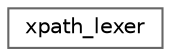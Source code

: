 digraph "类继承关系图"
{
 // INTERACTIVE_SVG=YES
 // LATEX_PDF_SIZE
  bgcolor="transparent";
  edge [fontname=Helvetica,fontsize=10,labelfontname=Helvetica,labelfontsize=10];
  node [fontname=Helvetica,fontsize=10,shape=box,height=0.2,width=0.4];
  rankdir="LR";
  Node0 [id="Node000000",label="xpath_lexer",height=0.2,width=0.4,color="grey40", fillcolor="white", style="filled",URL="$d5/d11/classxpath__lexer.html",tooltip=" "];
}

